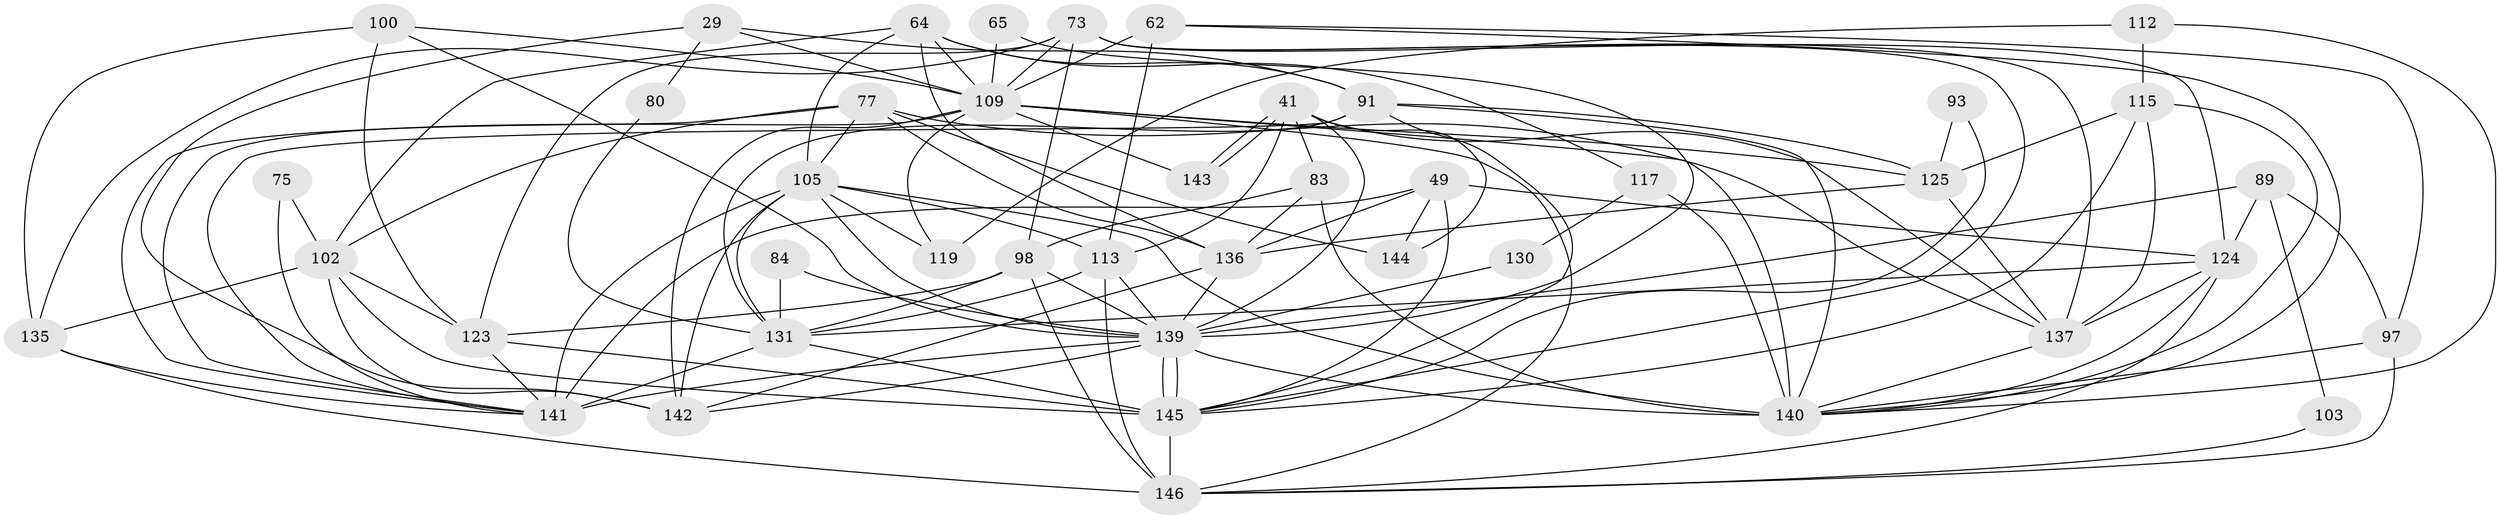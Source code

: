 // original degree distribution, {4: 0.3356164383561644, 5: 0.1232876712328767, 3: 0.273972602739726, 2: 0.11643835616438356, 7: 0.0547945205479452, 6: 0.0821917808219178, 8: 0.0136986301369863}
// Generated by graph-tools (version 1.1) at 2025/52/03/04/25 21:52:08]
// undirected, 43 vertices, 123 edges
graph export_dot {
graph [start="1"]
  node [color=gray90,style=filled];
  29;
  41 [super="+40"];
  49 [super="+11"];
  62 [super="+43"];
  64 [super="+54+10"];
  65;
  73 [super="+27"];
  75;
  77 [super="+53+71"];
  80;
  83 [super="+81"];
  84 [super="+74"];
  89 [super="+76"];
  91 [super="+42+25"];
  93;
  97 [super="+17"];
  98 [super="+7"];
  100 [super="+28"];
  102 [super="+33+66"];
  103;
  105 [super="+23+99"];
  109 [super="+1+59+30+86"];
  112 [super="+78"];
  113 [super="+18+90"];
  115;
  117;
  119;
  123 [super="+55"];
  124 [super="+122"];
  125 [super="+20+111"];
  130;
  131 [super="+120+63"];
  135 [super="+38"];
  136 [super="+134"];
  137 [super="+67+133"];
  139 [super="+127+96+116"];
  140 [super="+24+50+129+87+128+52"];
  141 [super="+68+132"];
  142 [super="+31+107+138"];
  143;
  144 [super="+118"];
  145 [super="+126+85"];
  146 [super="+88+121"];
  29 -- 91 [weight=2];
  29 -- 80;
  29 -- 142 [weight=2];
  29 -- 109;
  41 -- 143;
  41 -- 143;
  41 -- 144;
  41 -- 113 [weight=2];
  41 -- 83;
  41 -- 139 [weight=2];
  41 -- 137;
  49 -- 145 [weight=2];
  49 -- 144 [weight=2];
  49 -- 124;
  49 -- 141;
  49 -- 136;
  62 -- 113 [weight=2];
  62 -- 97;
  62 -- 109;
  62 -- 140;
  64 -- 102;
  64 -- 105 [weight=2];
  64 -- 117;
  64 -- 109;
  64 -- 136;
  64 -- 91;
  65 -- 109;
  65 -- 139;
  73 -- 137 [weight=2];
  73 -- 124 [weight=2];
  73 -- 98;
  73 -- 123;
  73 -- 109 [weight=2];
  73 -- 135;
  73 -- 145;
  75 -- 141;
  75 -- 102;
  77 -- 137 [weight=2];
  77 -- 102;
  77 -- 141;
  77 -- 144;
  77 -- 105;
  77 -- 136;
  80 -- 131;
  83 -- 140 [weight=2];
  83 -- 98;
  83 -- 136;
  84 -- 139 [weight=5];
  84 -- 131 [weight=2];
  89 -- 97;
  89 -- 124 [weight=2];
  89 -- 103;
  89 -- 139;
  91 -- 140 [weight=2];
  91 -- 131;
  91 -- 145;
  91 -- 125;
  91 -- 141;
  93 -- 145;
  93 -- 125;
  97 -- 146 [weight=2];
  97 -- 140 [weight=2];
  98 -- 131;
  98 -- 123;
  98 -- 146 [weight=2];
  98 -- 139;
  100 -- 135;
  100 -- 123;
  100 -- 109 [weight=2];
  100 -- 139 [weight=2];
  102 -- 123 [weight=2];
  102 -- 135;
  102 -- 145;
  102 -- 142;
  103 -- 146;
  105 -- 113 [weight=2];
  105 -- 141 [weight=3];
  105 -- 119;
  105 -- 142 [weight=2];
  105 -- 140 [weight=2];
  105 -- 131;
  105 -- 139;
  109 -- 141 [weight=3];
  109 -- 143;
  109 -- 119;
  109 -- 125 [weight=2];
  109 -- 140 [weight=3];
  109 -- 146 [weight=2];
  109 -- 142;
  112 -- 115 [weight=2];
  112 -- 119;
  112 -- 140;
  113 -- 139;
  113 -- 146;
  113 -- 131;
  115 -- 125;
  115 -- 137;
  115 -- 140;
  115 -- 145 [weight=2];
  117 -- 130;
  117 -- 140;
  123 -- 141 [weight=2];
  123 -- 145;
  124 -- 146;
  124 -- 140 [weight=4];
  124 -- 131;
  124 -- 137 [weight=2];
  125 -- 136 [weight=2];
  125 -- 137;
  130 -- 139 [weight=2];
  131 -- 141 [weight=2];
  131 -- 145 [weight=2];
  135 -- 141;
  135 -- 146 [weight=2];
  136 -- 139 [weight=2];
  136 -- 142;
  137 -- 140;
  139 -- 145 [weight=5];
  139 -- 145;
  139 -- 140 [weight=7];
  139 -- 141 [weight=4];
  139 -- 142 [weight=2];
  145 -- 146 [weight=2];
}
